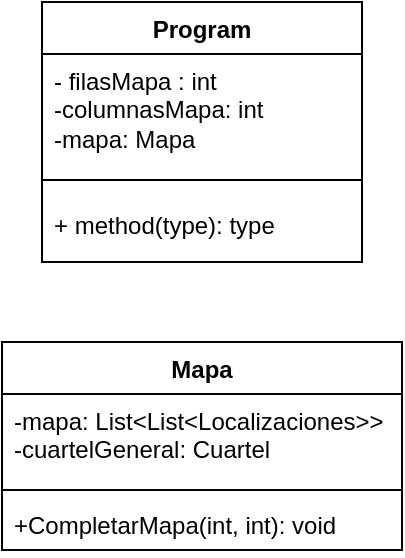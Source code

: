 <mxfile version="22.0.8" type="github">
  <diagram id="C5RBs43oDa-KdzZeNtuy" name="Page-1">
    <mxGraphModel dx="880" dy="1603" grid="1" gridSize="10" guides="1" tooltips="1" connect="1" arrows="1" fold="1" page="1" pageScale="1" pageWidth="827" pageHeight="1169" math="0" shadow="0">
      <root>
        <mxCell id="WIyWlLk6GJQsqaUBKTNV-0" />
        <mxCell id="WIyWlLk6GJQsqaUBKTNV-1" parent="WIyWlLk6GJQsqaUBKTNV-0" />
        <mxCell id="q5LzrCZKhv2fRHbP0HXi-0" value="Program" style="swimlane;fontStyle=1;align=center;verticalAlign=top;childLayout=stackLayout;horizontal=1;startSize=26;horizontalStack=0;resizeParent=1;resizeParentMax=0;resizeLast=0;collapsible=1;marginBottom=0;whiteSpace=wrap;html=1;" vertex="1" parent="WIyWlLk6GJQsqaUBKTNV-1">
          <mxGeometry x="310" y="-420" width="160" height="130" as="geometry" />
        </mxCell>
        <mxCell id="q5LzrCZKhv2fRHbP0HXi-1" value="- filasMapa : int&lt;br&gt;-columnasMapa: int&lt;br&gt;-mapa: Mapa" style="text;strokeColor=none;fillColor=none;align=left;verticalAlign=top;spacingLeft=4;spacingRight=4;overflow=hidden;rotatable=0;points=[[0,0.5],[1,0.5]];portConstraint=eastwest;whiteSpace=wrap;html=1;" vertex="1" parent="q5LzrCZKhv2fRHbP0HXi-0">
          <mxGeometry y="26" width="160" height="54" as="geometry" />
        </mxCell>
        <mxCell id="q5LzrCZKhv2fRHbP0HXi-2" value="" style="line;strokeWidth=1;fillColor=none;align=left;verticalAlign=middle;spacingTop=-1;spacingLeft=3;spacingRight=3;rotatable=0;labelPosition=right;points=[];portConstraint=eastwest;strokeColor=inherit;" vertex="1" parent="q5LzrCZKhv2fRHbP0HXi-0">
          <mxGeometry y="80" width="160" height="18" as="geometry" />
        </mxCell>
        <mxCell id="q5LzrCZKhv2fRHbP0HXi-3" value="+ method(type): type" style="text;strokeColor=none;fillColor=none;align=left;verticalAlign=top;spacingLeft=4;spacingRight=4;overflow=hidden;rotatable=0;points=[[0,0.5],[1,0.5]];portConstraint=eastwest;whiteSpace=wrap;html=1;" vertex="1" parent="q5LzrCZKhv2fRHbP0HXi-0">
          <mxGeometry y="98" width="160" height="32" as="geometry" />
        </mxCell>
        <mxCell id="q5LzrCZKhv2fRHbP0HXi-4" value="Mapa" style="swimlane;fontStyle=1;align=center;verticalAlign=top;childLayout=stackLayout;horizontal=1;startSize=26;horizontalStack=0;resizeParent=1;resizeParentMax=0;resizeLast=0;collapsible=1;marginBottom=0;whiteSpace=wrap;html=1;" vertex="1" parent="WIyWlLk6GJQsqaUBKTNV-1">
          <mxGeometry x="290" y="-250" width="200" height="104" as="geometry" />
        </mxCell>
        <mxCell id="q5LzrCZKhv2fRHbP0HXi-5" value="-mapa: List&amp;lt;List&amp;lt;Localizaciones&amp;gt;&amp;gt;&lt;br&gt;-cuartelGeneral: Cuartel" style="text;strokeColor=none;fillColor=none;align=left;verticalAlign=top;spacingLeft=4;spacingRight=4;overflow=hidden;rotatable=0;points=[[0,0.5],[1,0.5]];portConstraint=eastwest;whiteSpace=wrap;html=1;" vertex="1" parent="q5LzrCZKhv2fRHbP0HXi-4">
          <mxGeometry y="26" width="200" height="44" as="geometry" />
        </mxCell>
        <mxCell id="q5LzrCZKhv2fRHbP0HXi-6" value="" style="line;strokeWidth=1;fillColor=none;align=left;verticalAlign=middle;spacingTop=-1;spacingLeft=3;spacingRight=3;rotatable=0;labelPosition=right;points=[];portConstraint=eastwest;strokeColor=inherit;" vertex="1" parent="q5LzrCZKhv2fRHbP0HXi-4">
          <mxGeometry y="70" width="200" height="8" as="geometry" />
        </mxCell>
        <mxCell id="q5LzrCZKhv2fRHbP0HXi-7" value="+CompletarMapa(int, int): void" style="text;strokeColor=none;fillColor=none;align=left;verticalAlign=top;spacingLeft=4;spacingRight=4;overflow=hidden;rotatable=0;points=[[0,0.5],[1,0.5]];portConstraint=eastwest;whiteSpace=wrap;html=1;" vertex="1" parent="q5LzrCZKhv2fRHbP0HXi-4">
          <mxGeometry y="78" width="200" height="26" as="geometry" />
        </mxCell>
      </root>
    </mxGraphModel>
  </diagram>
</mxfile>
